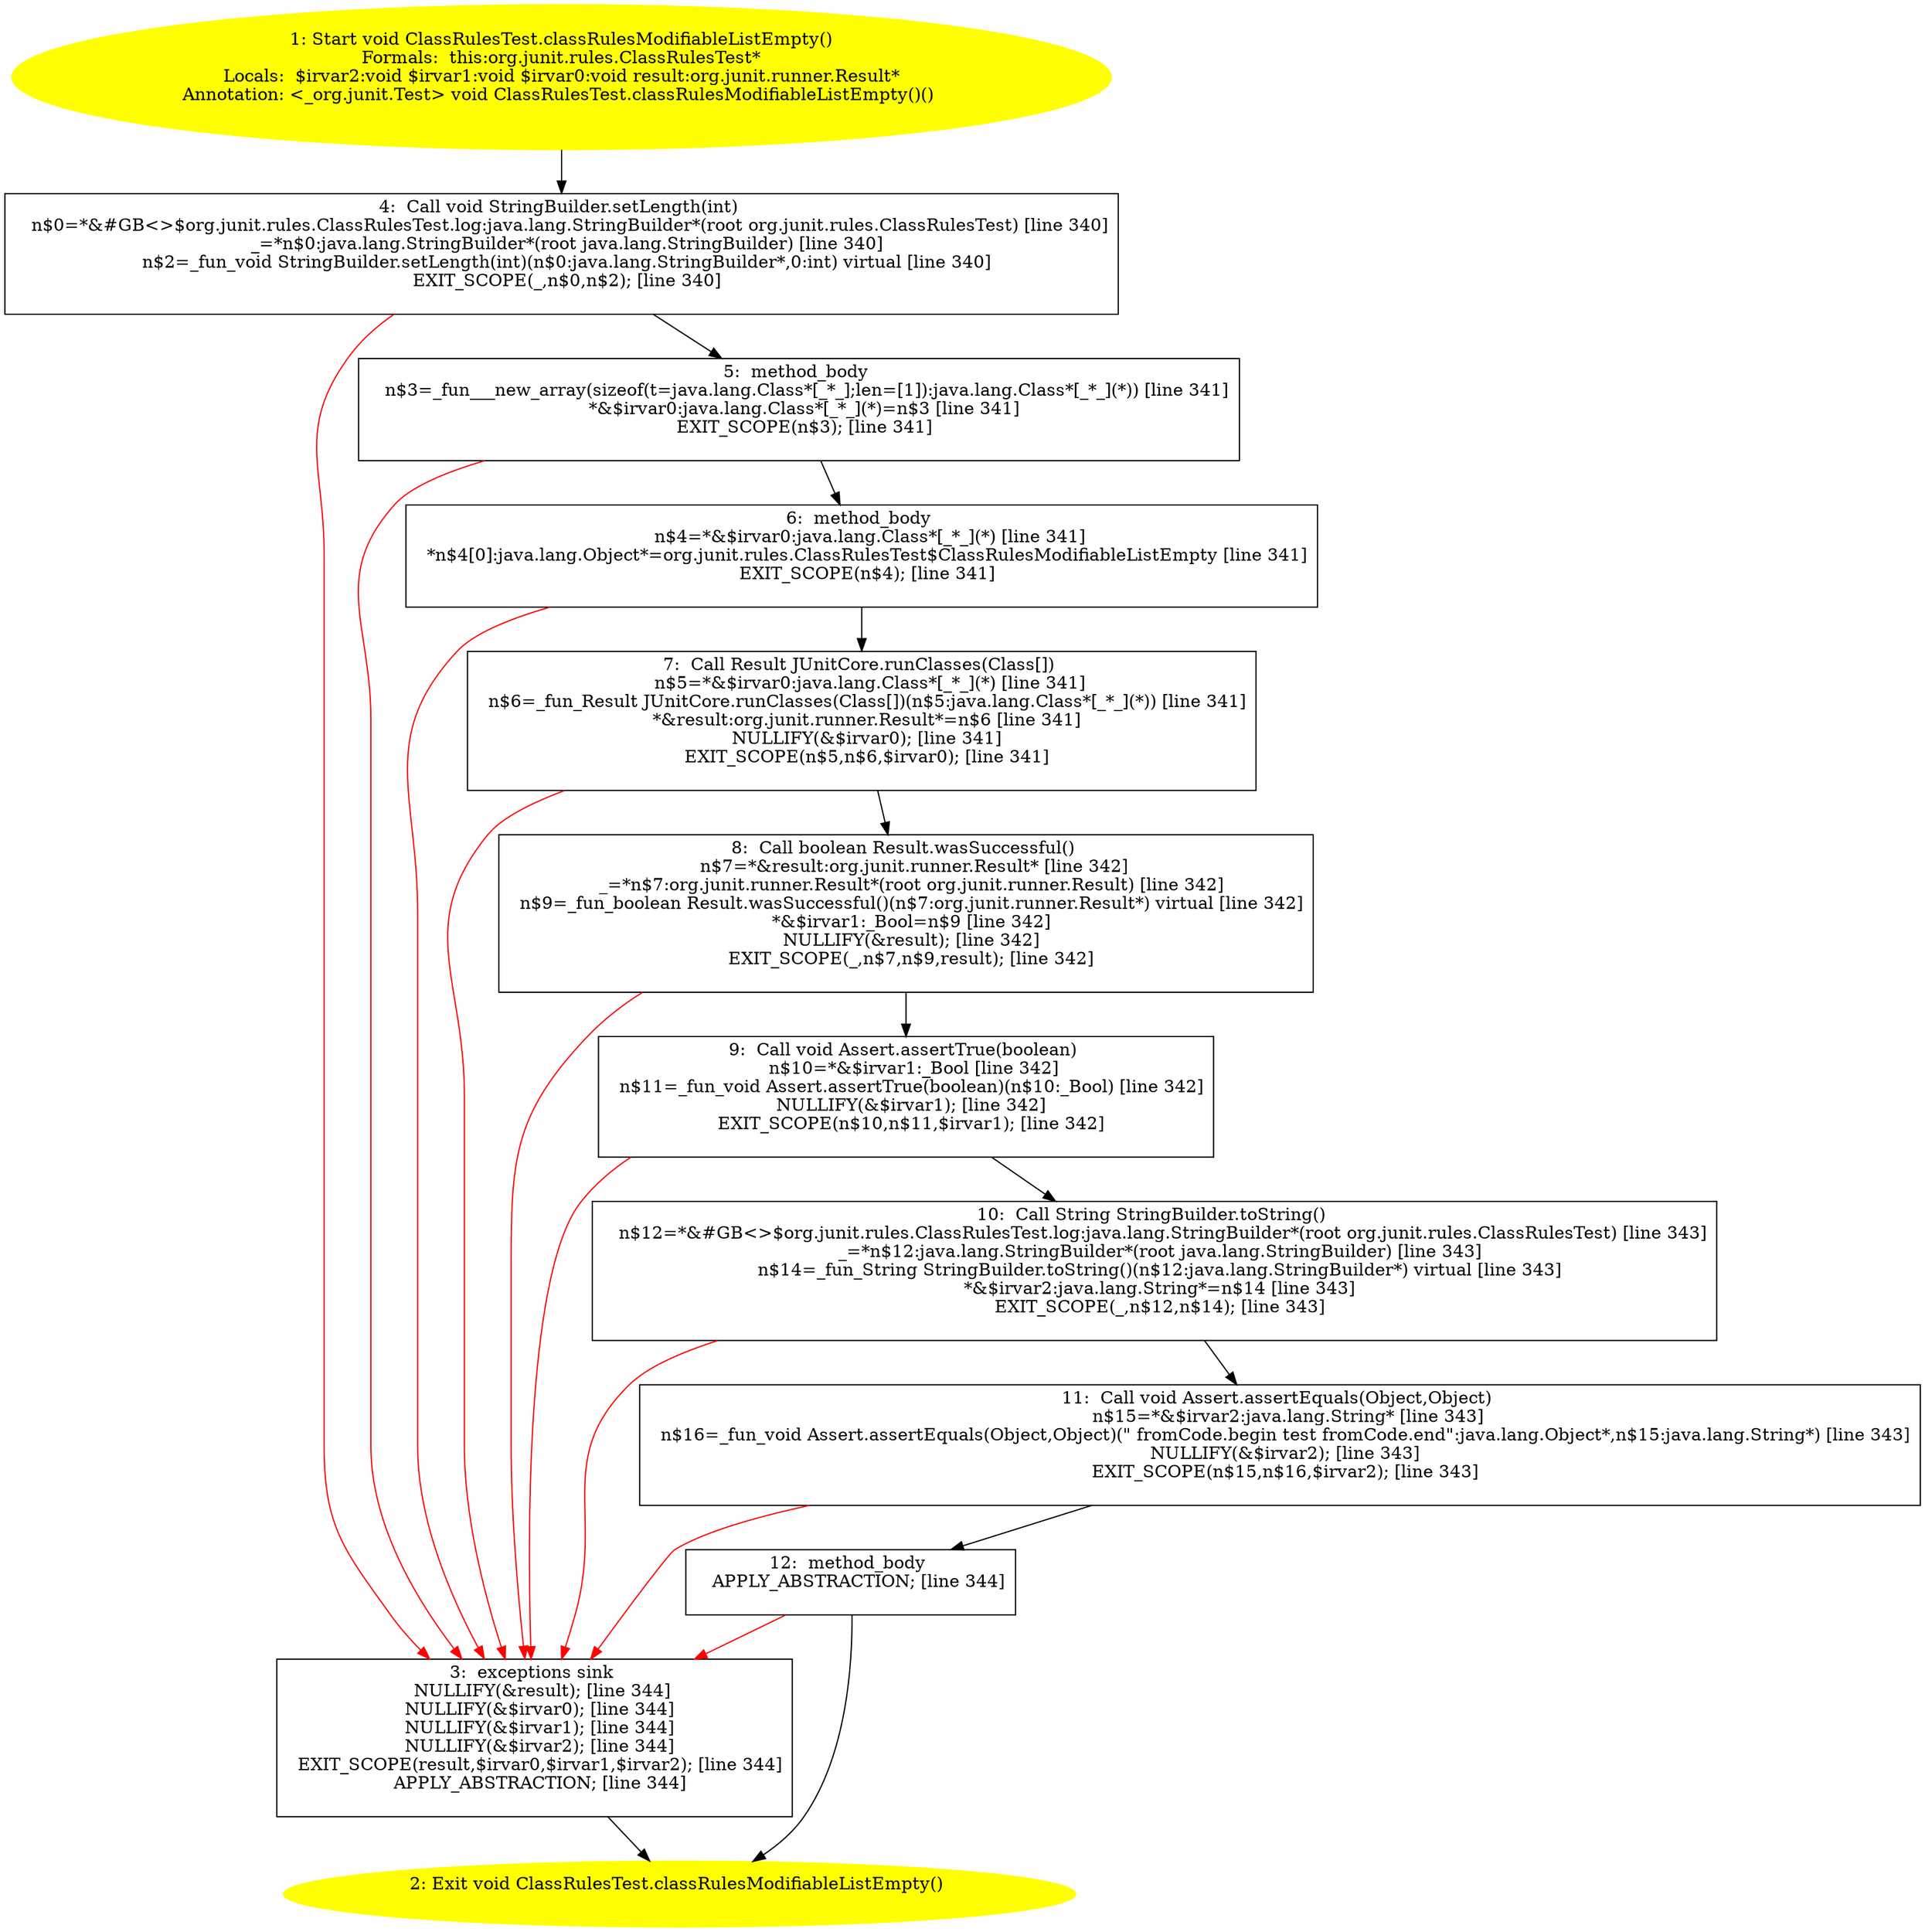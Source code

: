 /* @generated */
digraph cfg {
"org.junit.rules.ClassRulesTest.classRulesModifiableListEmpty():void.1e30672d0993fe42e5eec3b63ba6490f_1" [label="1: Start void ClassRulesTest.classRulesModifiableListEmpty()\nFormals:  this:org.junit.rules.ClassRulesTest*\nLocals:  $irvar2:void $irvar1:void $irvar0:void result:org.junit.runner.Result*\nAnnotation: <_org.junit.Test> void ClassRulesTest.classRulesModifiableListEmpty()() \n  " color=yellow style=filled]
	

	 "org.junit.rules.ClassRulesTest.classRulesModifiableListEmpty():void.1e30672d0993fe42e5eec3b63ba6490f_1" -> "org.junit.rules.ClassRulesTest.classRulesModifiableListEmpty():void.1e30672d0993fe42e5eec3b63ba6490f_4" ;
"org.junit.rules.ClassRulesTest.classRulesModifiableListEmpty():void.1e30672d0993fe42e5eec3b63ba6490f_2" [label="2: Exit void ClassRulesTest.classRulesModifiableListEmpty() \n  " color=yellow style=filled]
	

"org.junit.rules.ClassRulesTest.classRulesModifiableListEmpty():void.1e30672d0993fe42e5eec3b63ba6490f_3" [label="3:  exceptions sink \n   NULLIFY(&result); [line 344]\n  NULLIFY(&$irvar0); [line 344]\n  NULLIFY(&$irvar1); [line 344]\n  NULLIFY(&$irvar2); [line 344]\n  EXIT_SCOPE(result,$irvar0,$irvar1,$irvar2); [line 344]\n  APPLY_ABSTRACTION; [line 344]\n " shape="box"]
	

	 "org.junit.rules.ClassRulesTest.classRulesModifiableListEmpty():void.1e30672d0993fe42e5eec3b63ba6490f_3" -> "org.junit.rules.ClassRulesTest.classRulesModifiableListEmpty():void.1e30672d0993fe42e5eec3b63ba6490f_2" ;
"org.junit.rules.ClassRulesTest.classRulesModifiableListEmpty():void.1e30672d0993fe42e5eec3b63ba6490f_4" [label="4:  Call void StringBuilder.setLength(int) \n   n$0=*&#GB<>$org.junit.rules.ClassRulesTest.log:java.lang.StringBuilder*(root org.junit.rules.ClassRulesTest) [line 340]\n  _=*n$0:java.lang.StringBuilder*(root java.lang.StringBuilder) [line 340]\n  n$2=_fun_void StringBuilder.setLength(int)(n$0:java.lang.StringBuilder*,0:int) virtual [line 340]\n  EXIT_SCOPE(_,n$0,n$2); [line 340]\n " shape="box"]
	

	 "org.junit.rules.ClassRulesTest.classRulesModifiableListEmpty():void.1e30672d0993fe42e5eec3b63ba6490f_4" -> "org.junit.rules.ClassRulesTest.classRulesModifiableListEmpty():void.1e30672d0993fe42e5eec3b63ba6490f_5" ;
	 "org.junit.rules.ClassRulesTest.classRulesModifiableListEmpty():void.1e30672d0993fe42e5eec3b63ba6490f_4" -> "org.junit.rules.ClassRulesTest.classRulesModifiableListEmpty():void.1e30672d0993fe42e5eec3b63ba6490f_3" [color="red" ];
"org.junit.rules.ClassRulesTest.classRulesModifiableListEmpty():void.1e30672d0993fe42e5eec3b63ba6490f_5" [label="5:  method_body \n   n$3=_fun___new_array(sizeof(t=java.lang.Class*[_*_];len=[1]):java.lang.Class*[_*_](*)) [line 341]\n  *&$irvar0:java.lang.Class*[_*_](*)=n$3 [line 341]\n  EXIT_SCOPE(n$3); [line 341]\n " shape="box"]
	

	 "org.junit.rules.ClassRulesTest.classRulesModifiableListEmpty():void.1e30672d0993fe42e5eec3b63ba6490f_5" -> "org.junit.rules.ClassRulesTest.classRulesModifiableListEmpty():void.1e30672d0993fe42e5eec3b63ba6490f_6" ;
	 "org.junit.rules.ClassRulesTest.classRulesModifiableListEmpty():void.1e30672d0993fe42e5eec3b63ba6490f_5" -> "org.junit.rules.ClassRulesTest.classRulesModifiableListEmpty():void.1e30672d0993fe42e5eec3b63ba6490f_3" [color="red" ];
"org.junit.rules.ClassRulesTest.classRulesModifiableListEmpty():void.1e30672d0993fe42e5eec3b63ba6490f_6" [label="6:  method_body \n   n$4=*&$irvar0:java.lang.Class*[_*_](*) [line 341]\n  *n$4[0]:java.lang.Object*=org.junit.rules.ClassRulesTest$ClassRulesModifiableListEmpty [line 341]\n  EXIT_SCOPE(n$4); [line 341]\n " shape="box"]
	

	 "org.junit.rules.ClassRulesTest.classRulesModifiableListEmpty():void.1e30672d0993fe42e5eec3b63ba6490f_6" -> "org.junit.rules.ClassRulesTest.classRulesModifiableListEmpty():void.1e30672d0993fe42e5eec3b63ba6490f_7" ;
	 "org.junit.rules.ClassRulesTest.classRulesModifiableListEmpty():void.1e30672d0993fe42e5eec3b63ba6490f_6" -> "org.junit.rules.ClassRulesTest.classRulesModifiableListEmpty():void.1e30672d0993fe42e5eec3b63ba6490f_3" [color="red" ];
"org.junit.rules.ClassRulesTest.classRulesModifiableListEmpty():void.1e30672d0993fe42e5eec3b63ba6490f_7" [label="7:  Call Result JUnitCore.runClasses(Class[]) \n   n$5=*&$irvar0:java.lang.Class*[_*_](*) [line 341]\n  n$6=_fun_Result JUnitCore.runClasses(Class[])(n$5:java.lang.Class*[_*_](*)) [line 341]\n  *&result:org.junit.runner.Result*=n$6 [line 341]\n  NULLIFY(&$irvar0); [line 341]\n  EXIT_SCOPE(n$5,n$6,$irvar0); [line 341]\n " shape="box"]
	

	 "org.junit.rules.ClassRulesTest.classRulesModifiableListEmpty():void.1e30672d0993fe42e5eec3b63ba6490f_7" -> "org.junit.rules.ClassRulesTest.classRulesModifiableListEmpty():void.1e30672d0993fe42e5eec3b63ba6490f_8" ;
	 "org.junit.rules.ClassRulesTest.classRulesModifiableListEmpty():void.1e30672d0993fe42e5eec3b63ba6490f_7" -> "org.junit.rules.ClassRulesTest.classRulesModifiableListEmpty():void.1e30672d0993fe42e5eec3b63ba6490f_3" [color="red" ];
"org.junit.rules.ClassRulesTest.classRulesModifiableListEmpty():void.1e30672d0993fe42e5eec3b63ba6490f_8" [label="8:  Call boolean Result.wasSuccessful() \n   n$7=*&result:org.junit.runner.Result* [line 342]\n  _=*n$7:org.junit.runner.Result*(root org.junit.runner.Result) [line 342]\n  n$9=_fun_boolean Result.wasSuccessful()(n$7:org.junit.runner.Result*) virtual [line 342]\n  *&$irvar1:_Bool=n$9 [line 342]\n  NULLIFY(&result); [line 342]\n  EXIT_SCOPE(_,n$7,n$9,result); [line 342]\n " shape="box"]
	

	 "org.junit.rules.ClassRulesTest.classRulesModifiableListEmpty():void.1e30672d0993fe42e5eec3b63ba6490f_8" -> "org.junit.rules.ClassRulesTest.classRulesModifiableListEmpty():void.1e30672d0993fe42e5eec3b63ba6490f_9" ;
	 "org.junit.rules.ClassRulesTest.classRulesModifiableListEmpty():void.1e30672d0993fe42e5eec3b63ba6490f_8" -> "org.junit.rules.ClassRulesTest.classRulesModifiableListEmpty():void.1e30672d0993fe42e5eec3b63ba6490f_3" [color="red" ];
"org.junit.rules.ClassRulesTest.classRulesModifiableListEmpty():void.1e30672d0993fe42e5eec3b63ba6490f_9" [label="9:  Call void Assert.assertTrue(boolean) \n   n$10=*&$irvar1:_Bool [line 342]\n  n$11=_fun_void Assert.assertTrue(boolean)(n$10:_Bool) [line 342]\n  NULLIFY(&$irvar1); [line 342]\n  EXIT_SCOPE(n$10,n$11,$irvar1); [line 342]\n " shape="box"]
	

	 "org.junit.rules.ClassRulesTest.classRulesModifiableListEmpty():void.1e30672d0993fe42e5eec3b63ba6490f_9" -> "org.junit.rules.ClassRulesTest.classRulesModifiableListEmpty():void.1e30672d0993fe42e5eec3b63ba6490f_10" ;
	 "org.junit.rules.ClassRulesTest.classRulesModifiableListEmpty():void.1e30672d0993fe42e5eec3b63ba6490f_9" -> "org.junit.rules.ClassRulesTest.classRulesModifiableListEmpty():void.1e30672d0993fe42e5eec3b63ba6490f_3" [color="red" ];
"org.junit.rules.ClassRulesTest.classRulesModifiableListEmpty():void.1e30672d0993fe42e5eec3b63ba6490f_10" [label="10:  Call String StringBuilder.toString() \n   n$12=*&#GB<>$org.junit.rules.ClassRulesTest.log:java.lang.StringBuilder*(root org.junit.rules.ClassRulesTest) [line 343]\n  _=*n$12:java.lang.StringBuilder*(root java.lang.StringBuilder) [line 343]\n  n$14=_fun_String StringBuilder.toString()(n$12:java.lang.StringBuilder*) virtual [line 343]\n  *&$irvar2:java.lang.String*=n$14 [line 343]\n  EXIT_SCOPE(_,n$12,n$14); [line 343]\n " shape="box"]
	

	 "org.junit.rules.ClassRulesTest.classRulesModifiableListEmpty():void.1e30672d0993fe42e5eec3b63ba6490f_10" -> "org.junit.rules.ClassRulesTest.classRulesModifiableListEmpty():void.1e30672d0993fe42e5eec3b63ba6490f_11" ;
	 "org.junit.rules.ClassRulesTest.classRulesModifiableListEmpty():void.1e30672d0993fe42e5eec3b63ba6490f_10" -> "org.junit.rules.ClassRulesTest.classRulesModifiableListEmpty():void.1e30672d0993fe42e5eec3b63ba6490f_3" [color="red" ];
"org.junit.rules.ClassRulesTest.classRulesModifiableListEmpty():void.1e30672d0993fe42e5eec3b63ba6490f_11" [label="11:  Call void Assert.assertEquals(Object,Object) \n   n$15=*&$irvar2:java.lang.String* [line 343]\n  n$16=_fun_void Assert.assertEquals(Object,Object)(\" fromCode.begin test fromCode.end\":java.lang.Object*,n$15:java.lang.String*) [line 343]\n  NULLIFY(&$irvar2); [line 343]\n  EXIT_SCOPE(n$15,n$16,$irvar2); [line 343]\n " shape="box"]
	

	 "org.junit.rules.ClassRulesTest.classRulesModifiableListEmpty():void.1e30672d0993fe42e5eec3b63ba6490f_11" -> "org.junit.rules.ClassRulesTest.classRulesModifiableListEmpty():void.1e30672d0993fe42e5eec3b63ba6490f_12" ;
	 "org.junit.rules.ClassRulesTest.classRulesModifiableListEmpty():void.1e30672d0993fe42e5eec3b63ba6490f_11" -> "org.junit.rules.ClassRulesTest.classRulesModifiableListEmpty():void.1e30672d0993fe42e5eec3b63ba6490f_3" [color="red" ];
"org.junit.rules.ClassRulesTest.classRulesModifiableListEmpty():void.1e30672d0993fe42e5eec3b63ba6490f_12" [label="12:  method_body \n   APPLY_ABSTRACTION; [line 344]\n " shape="box"]
	

	 "org.junit.rules.ClassRulesTest.classRulesModifiableListEmpty():void.1e30672d0993fe42e5eec3b63ba6490f_12" -> "org.junit.rules.ClassRulesTest.classRulesModifiableListEmpty():void.1e30672d0993fe42e5eec3b63ba6490f_2" ;
	 "org.junit.rules.ClassRulesTest.classRulesModifiableListEmpty():void.1e30672d0993fe42e5eec3b63ba6490f_12" -> "org.junit.rules.ClassRulesTest.classRulesModifiableListEmpty():void.1e30672d0993fe42e5eec3b63ba6490f_3" [color="red" ];
}
